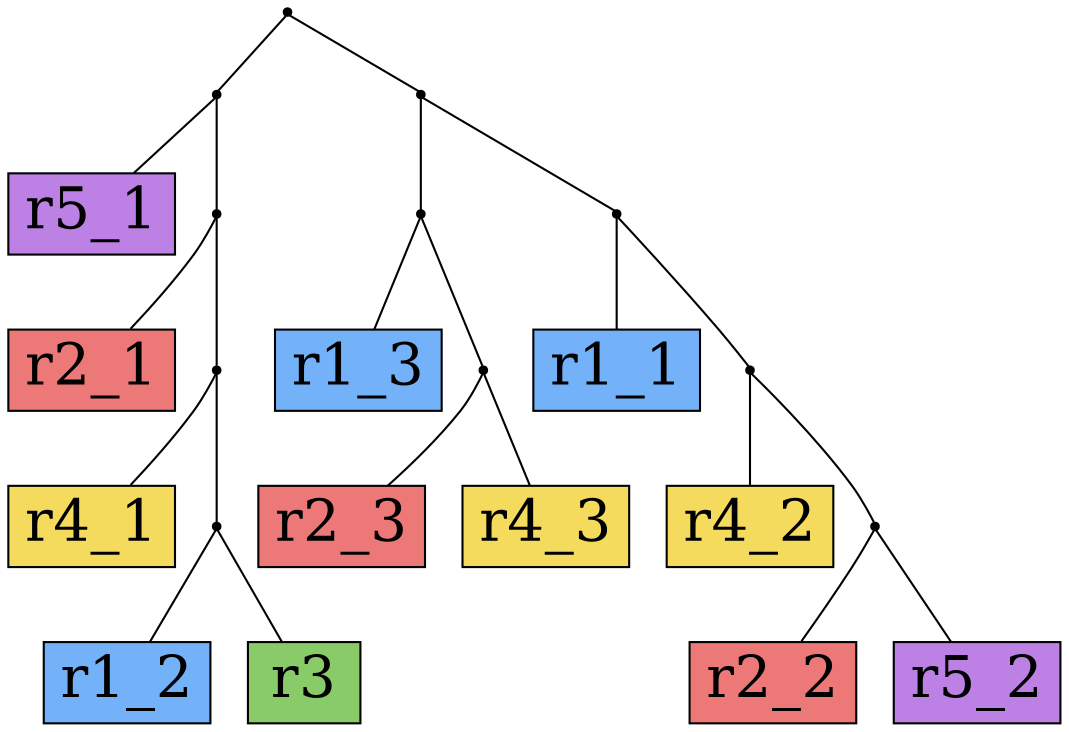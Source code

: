 digraph {
r1_1[shape=box,style=filled,fontsize=28,fillcolor="#73B2F9"];
r1_2[shape=box,style=filled,fontsize=28,fillcolor="#73B2F9"];
r1_3[shape=box,style=filled,fontsize=28,fillcolor="#73B2F9"];
r2_1[shape=box,style=filled,fontsize=28,fillcolor="#EC7877"];
r2_2[shape=box,style=filled,fontsize=28,fillcolor="#EC7877"];
r2_3[shape=box,style=filled,fontsize=28,fillcolor="#EC7877"];
r3[shape=box,style=filled,fontsize=28,fillcolor="#8ACB69"];
r4_1[shape=box,style=filled,fontsize=28,fillcolor="#F5DB5D"];
r4_2[shape=box,style=filled,fontsize=28,fillcolor="#F5DB5D"];
r4_3[shape=box,style=filled,fontsize=28,fillcolor="#F5DB5D"];
r5_1[shape=box,style=filled,fontsize=28,fillcolor="#BD80E5"];
r5_2[shape=box,style=filled,fontsize=28,fillcolor="#BD80E5"];
Int0[shape=point,style=filled,fillcolor=black,label=""];
Int0 -> r1_2[arrowhead=none];
Int0 -> r3[arrowhead=none];
Int1[shape=point,style=filled,fillcolor=black,label=""];
Int1 -> r4_1[arrowhead=none];
Int1 -> Int0[arrowhead=none];
Int2[shape=point,style=filled,fillcolor=black,label=""];
Int2 -> r2_2[arrowhead=none];
Int2 -> r5_2[arrowhead=none];
Int3[shape=point,style=filled,fillcolor=black,label=""];
Int3 -> r2_1[arrowhead=none];
Int3 -> Int1[arrowhead=none];
Int4[shape=point,style=filled,fillcolor=black,label=""];
Int4 -> r5_1[arrowhead=none];
Int4 -> Int3[arrowhead=none];
Int5[shape=point,style=filled,fillcolor=black,label=""];
Int5 -> r4_2[arrowhead=none];
Int5 -> Int2[arrowhead=none];
Int6[shape=point,style=filled,fillcolor=black,label=""];
Int6 -> r2_3[arrowhead=none];
Int6 -> r4_3[arrowhead=none];
Int7[shape=point,style=filled,fillcolor=black,label=""];
Int7 -> r1_3[arrowhead=none];
Int7 -> Int6[arrowhead=none];
Int8[shape=point,style=filled,fillcolor=black,label=""];
Int8 -> r1_1[arrowhead=none];
Int8 -> Int5[arrowhead=none];
Int9[shape=point,style=filled,fillcolor=black,label=""];
Int9 -> Int7[arrowhead=none];
Int9 -> Int8[arrowhead=none];
Int10[shape=point,style=filled,fillcolor=black,label=""];
Int10 -> Int4[arrowhead=none];
Int10 -> Int9[arrowhead=none];
}
